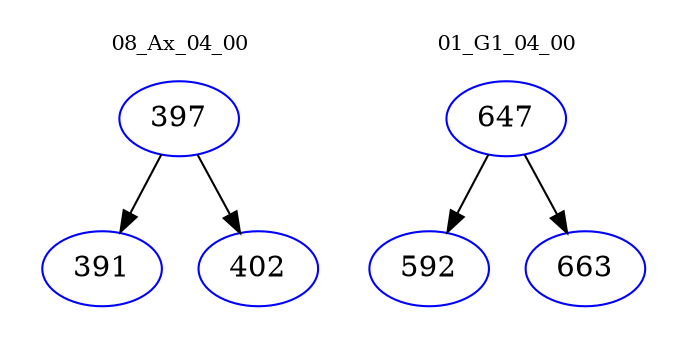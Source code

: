 digraph{
subgraph cluster_0 {
color = white
label = "08_Ax_04_00";
fontsize=10;
T0_397 [label="397", color="blue"]
T0_397 -> T0_391 [color="black"]
T0_391 [label="391", color="blue"]
T0_397 -> T0_402 [color="black"]
T0_402 [label="402", color="blue"]
}
subgraph cluster_1 {
color = white
label = "01_G1_04_00";
fontsize=10;
T1_647 [label="647", color="blue"]
T1_647 -> T1_592 [color="black"]
T1_592 [label="592", color="blue"]
T1_647 -> T1_663 [color="black"]
T1_663 [label="663", color="blue"]
}
}
